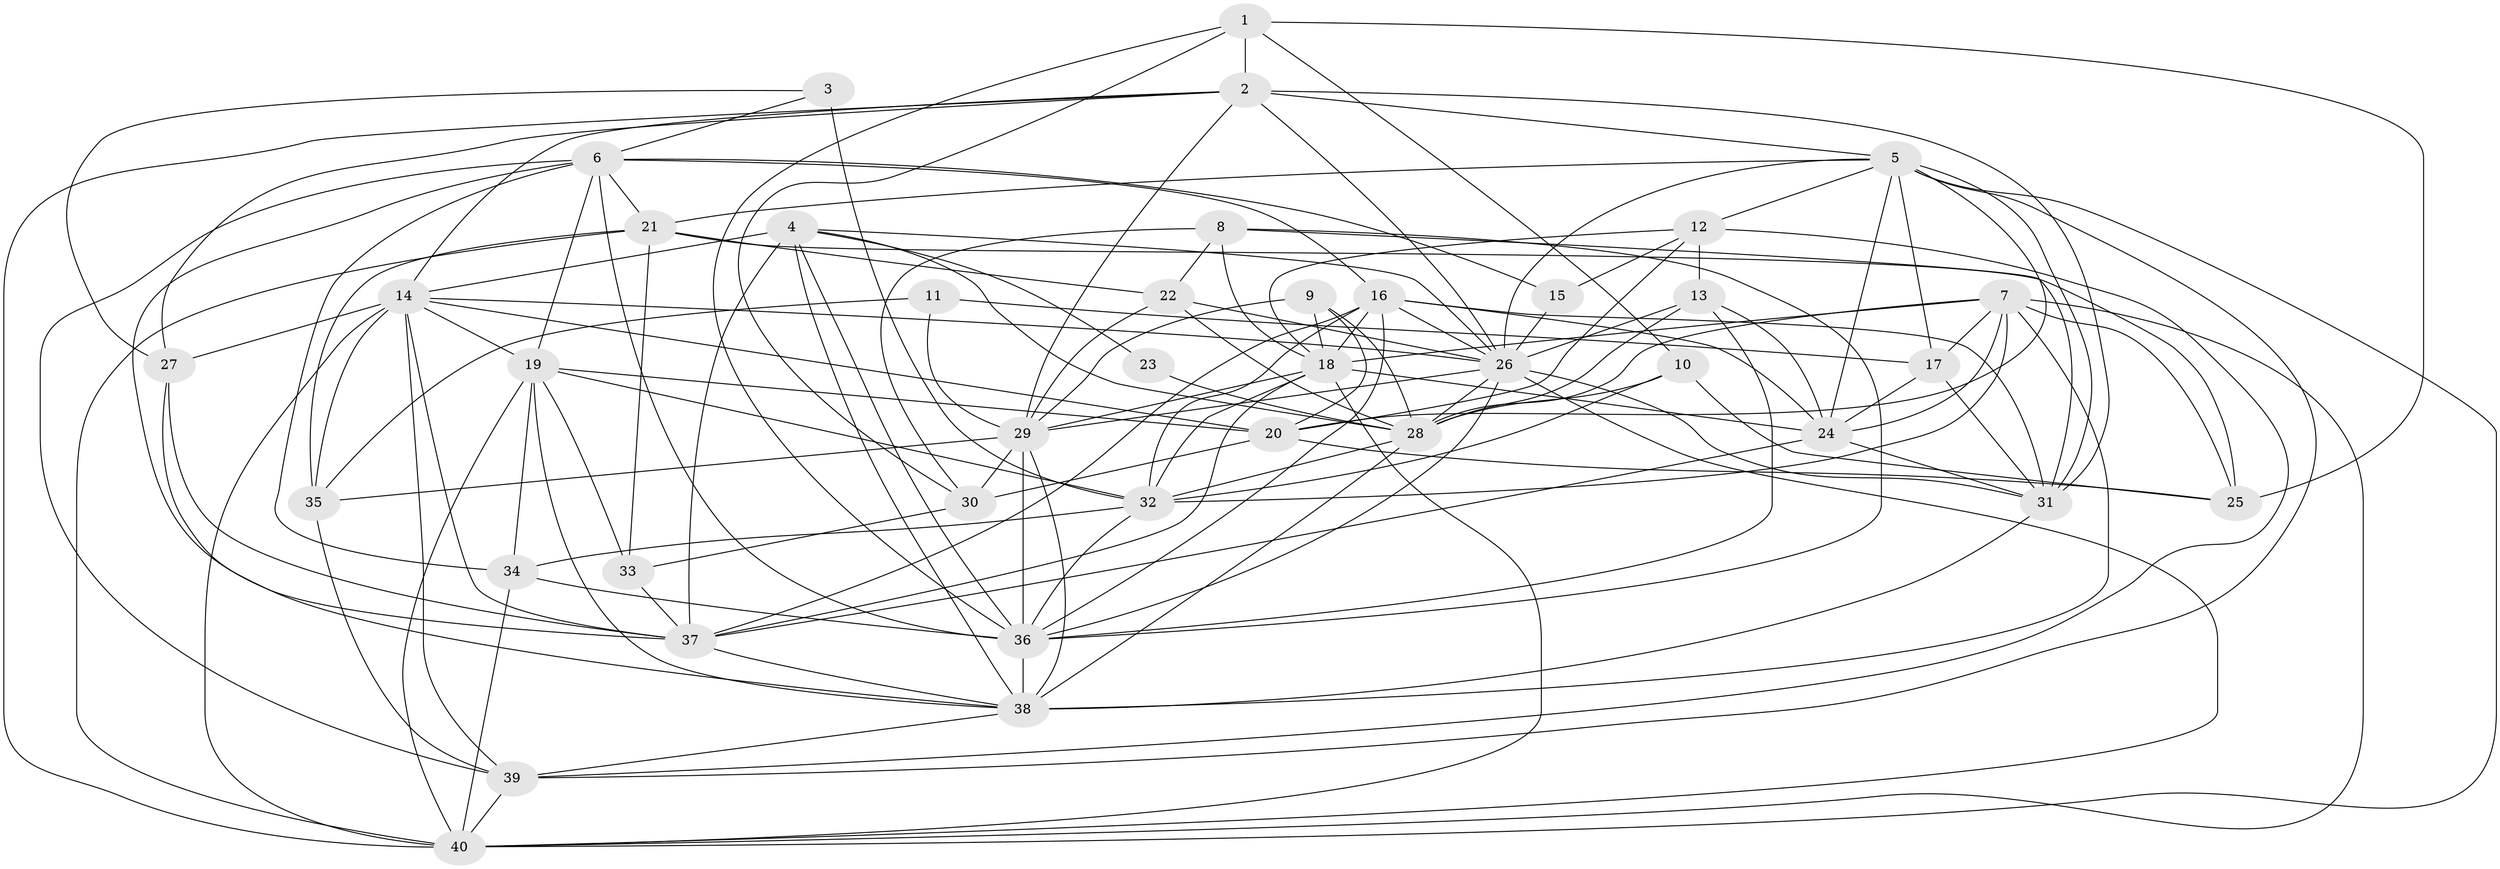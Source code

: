 // original degree distribution, {2: 0.13636363636363635, 3: 0.22727272727272727, 5: 0.1893939393939394, 4: 0.3181818181818182, 7: 0.022727272727272728, 6: 0.09090909090909091, 8: 0.015151515151515152}
// Generated by graph-tools (version 1.1) at 2025/37/03/04/25 23:37:00]
// undirected, 40 vertices, 138 edges
graph export_dot {
  node [color=gray90,style=filled];
  1;
  2;
  3;
  4;
  5;
  6;
  7;
  8;
  9;
  10;
  11;
  12;
  13;
  14;
  15;
  16;
  17;
  18;
  19;
  20;
  21;
  22;
  23;
  24;
  25;
  26;
  27;
  28;
  29;
  30;
  31;
  32;
  33;
  34;
  35;
  36;
  37;
  38;
  39;
  40;
  1 -- 2 [weight=2.0];
  1 -- 10 [weight=1.0];
  1 -- 25 [weight=2.0];
  1 -- 30 [weight=1.0];
  1 -- 36 [weight=2.0];
  2 -- 5 [weight=1.0];
  2 -- 14 [weight=1.0];
  2 -- 26 [weight=2.0];
  2 -- 27 [weight=1.0];
  2 -- 29 [weight=1.0];
  2 -- 31 [weight=1.0];
  2 -- 40 [weight=1.0];
  3 -- 6 [weight=1.0];
  3 -- 27 [weight=1.0];
  3 -- 32 [weight=3.0];
  4 -- 14 [weight=1.0];
  4 -- 23 [weight=1.0];
  4 -- 26 [weight=1.0];
  4 -- 28 [weight=1.0];
  4 -- 36 [weight=2.0];
  4 -- 37 [weight=2.0];
  4 -- 38 [weight=1.0];
  5 -- 12 [weight=2.0];
  5 -- 17 [weight=1.0];
  5 -- 20 [weight=2.0];
  5 -- 21 [weight=1.0];
  5 -- 24 [weight=1.0];
  5 -- 26 [weight=1.0];
  5 -- 31 [weight=1.0];
  5 -- 39 [weight=1.0];
  5 -- 40 [weight=1.0];
  6 -- 15 [weight=2.0];
  6 -- 16 [weight=2.0];
  6 -- 19 [weight=3.0];
  6 -- 21 [weight=1.0];
  6 -- 34 [weight=1.0];
  6 -- 36 [weight=1.0];
  6 -- 37 [weight=1.0];
  6 -- 39 [weight=1.0];
  7 -- 17 [weight=1.0];
  7 -- 18 [weight=1.0];
  7 -- 24 [weight=1.0];
  7 -- 25 [weight=1.0];
  7 -- 28 [weight=1.0];
  7 -- 32 [weight=1.0];
  7 -- 38 [weight=2.0];
  7 -- 40 [weight=1.0];
  8 -- 18 [weight=2.0];
  8 -- 22 [weight=1.0];
  8 -- 30 [weight=1.0];
  8 -- 31 [weight=1.0];
  8 -- 36 [weight=1.0];
  9 -- 18 [weight=1.0];
  9 -- 20 [weight=1.0];
  9 -- 28 [weight=1.0];
  9 -- 29 [weight=1.0];
  10 -- 25 [weight=1.0];
  10 -- 28 [weight=1.0];
  10 -- 32 [weight=1.0];
  11 -- 17 [weight=1.0];
  11 -- 29 [weight=1.0];
  11 -- 35 [weight=1.0];
  12 -- 13 [weight=1.0];
  12 -- 15 [weight=1.0];
  12 -- 18 [weight=1.0];
  12 -- 20 [weight=1.0];
  12 -- 39 [weight=1.0];
  13 -- 24 [weight=1.0];
  13 -- 26 [weight=2.0];
  13 -- 28 [weight=1.0];
  13 -- 36 [weight=1.0];
  14 -- 19 [weight=1.0];
  14 -- 20 [weight=1.0];
  14 -- 26 [weight=1.0];
  14 -- 27 [weight=1.0];
  14 -- 35 [weight=1.0];
  14 -- 37 [weight=1.0];
  14 -- 39 [weight=1.0];
  14 -- 40 [weight=1.0];
  15 -- 26 [weight=1.0];
  16 -- 18 [weight=2.0];
  16 -- 24 [weight=1.0];
  16 -- 26 [weight=1.0];
  16 -- 31 [weight=1.0];
  16 -- 32 [weight=1.0];
  16 -- 36 [weight=1.0];
  16 -- 37 [weight=1.0];
  17 -- 24 [weight=1.0];
  17 -- 31 [weight=1.0];
  18 -- 24 [weight=1.0];
  18 -- 29 [weight=1.0];
  18 -- 32 [weight=1.0];
  18 -- 37 [weight=1.0];
  18 -- 40 [weight=1.0];
  19 -- 20 [weight=1.0];
  19 -- 32 [weight=3.0];
  19 -- 33 [weight=2.0];
  19 -- 34 [weight=1.0];
  19 -- 38 [weight=1.0];
  19 -- 40 [weight=2.0];
  20 -- 25 [weight=1.0];
  20 -- 30 [weight=1.0];
  21 -- 22 [weight=1.0];
  21 -- 25 [weight=1.0];
  21 -- 33 [weight=1.0];
  21 -- 35 [weight=2.0];
  21 -- 40 [weight=1.0];
  22 -- 26 [weight=2.0];
  22 -- 28 [weight=1.0];
  22 -- 29 [weight=2.0];
  23 -- 28 [weight=2.0];
  24 -- 31 [weight=1.0];
  24 -- 37 [weight=1.0];
  26 -- 28 [weight=1.0];
  26 -- 29 [weight=1.0];
  26 -- 31 [weight=1.0];
  26 -- 36 [weight=2.0];
  26 -- 40 [weight=1.0];
  27 -- 37 [weight=1.0];
  27 -- 38 [weight=1.0];
  28 -- 32 [weight=1.0];
  28 -- 38 [weight=1.0];
  29 -- 30 [weight=3.0];
  29 -- 35 [weight=1.0];
  29 -- 36 [weight=1.0];
  29 -- 38 [weight=1.0];
  30 -- 33 [weight=1.0];
  31 -- 38 [weight=1.0];
  32 -- 34 [weight=1.0];
  32 -- 36 [weight=1.0];
  33 -- 37 [weight=2.0];
  34 -- 36 [weight=1.0];
  34 -- 40 [weight=1.0];
  35 -- 39 [weight=2.0];
  36 -- 38 [weight=1.0];
  37 -- 38 [weight=1.0];
  38 -- 39 [weight=1.0];
  39 -- 40 [weight=1.0];
}

